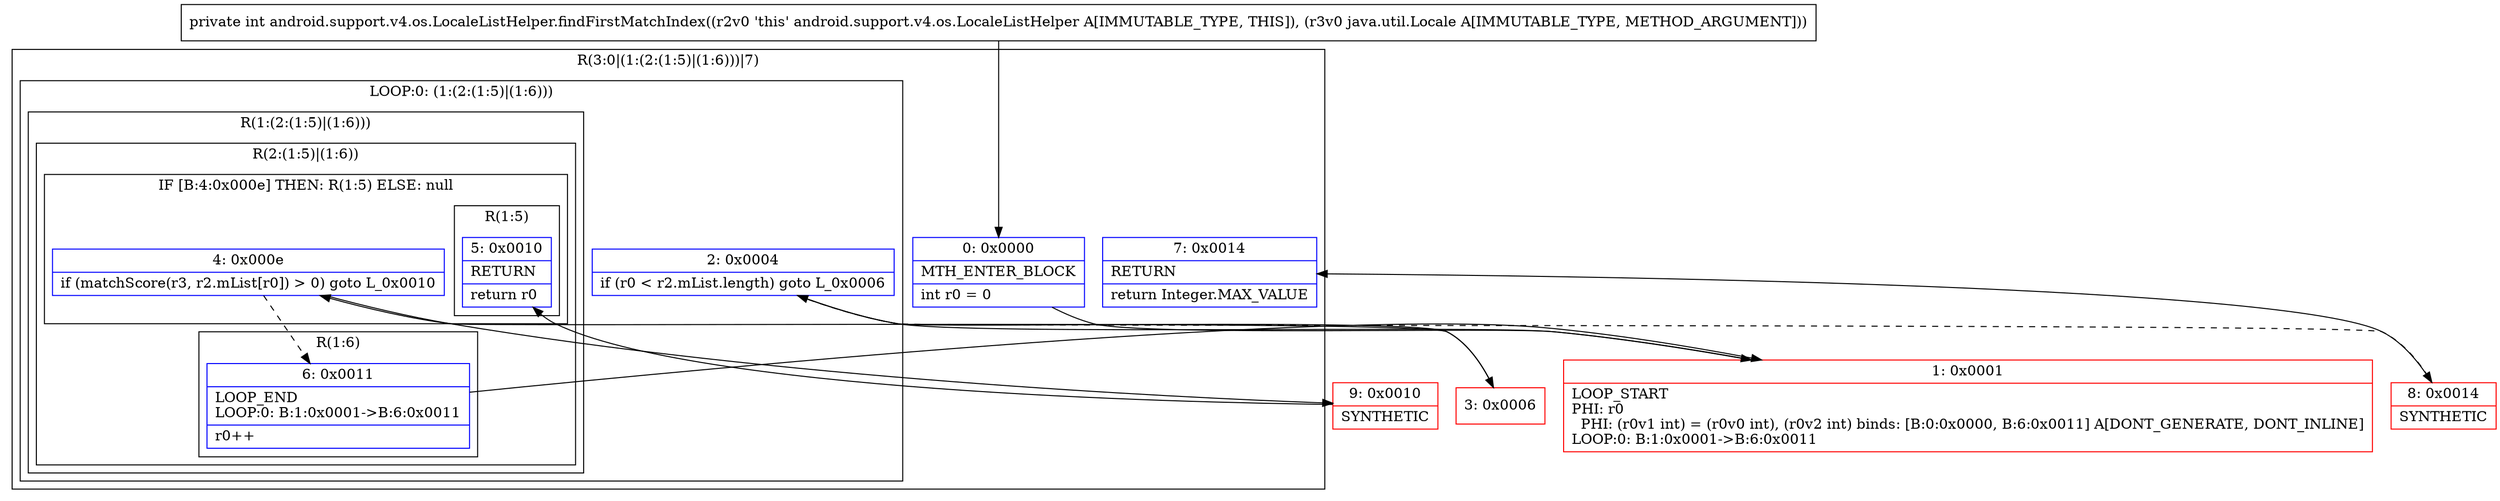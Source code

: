digraph "CFG forandroid.support.v4.os.LocaleListHelper.findFirstMatchIndex(Ljava\/util\/Locale;)I" {
subgraph cluster_Region_1211152334 {
label = "R(3:0|(1:(2:(1:5)|(1:6)))|7)";
node [shape=record,color=blue];
Node_0 [shape=record,label="{0\:\ 0x0000|MTH_ENTER_BLOCK\l|int r0 = 0\l}"];
subgraph cluster_LoopRegion_1333953427 {
label = "LOOP:0: (1:(2:(1:5)|(1:6)))";
node [shape=record,color=blue];
Node_2 [shape=record,label="{2\:\ 0x0004|if (r0 \< r2.mList.length) goto L_0x0006\l}"];
subgraph cluster_Region_191829722 {
label = "R(1:(2:(1:5)|(1:6)))";
node [shape=record,color=blue];
subgraph cluster_Region_1325946290 {
label = "R(2:(1:5)|(1:6))";
node [shape=record,color=blue];
subgraph cluster_IfRegion_959225333 {
label = "IF [B:4:0x000e] THEN: R(1:5) ELSE: null";
node [shape=record,color=blue];
Node_4 [shape=record,label="{4\:\ 0x000e|if (matchScore(r3, r2.mList[r0]) \> 0) goto L_0x0010\l}"];
subgraph cluster_Region_1961874393 {
label = "R(1:5)";
node [shape=record,color=blue];
Node_5 [shape=record,label="{5\:\ 0x0010|RETURN\l|return r0\l}"];
}
}
subgraph cluster_Region_1023507883 {
label = "R(1:6)";
node [shape=record,color=blue];
Node_6 [shape=record,label="{6\:\ 0x0011|LOOP_END\lLOOP:0: B:1:0x0001\-\>B:6:0x0011\l|r0++\l}"];
}
}
}
}
Node_7 [shape=record,label="{7\:\ 0x0014|RETURN\l|return Integer.MAX_VALUE\l}"];
}
Node_1 [shape=record,color=red,label="{1\:\ 0x0001|LOOP_START\lPHI: r0 \l  PHI: (r0v1 int) = (r0v0 int), (r0v2 int) binds: [B:0:0x0000, B:6:0x0011] A[DONT_GENERATE, DONT_INLINE]\lLOOP:0: B:1:0x0001\-\>B:6:0x0011\l}"];
Node_3 [shape=record,color=red,label="{3\:\ 0x0006}"];
Node_8 [shape=record,color=red,label="{8\:\ 0x0014|SYNTHETIC\l}"];
Node_9 [shape=record,color=red,label="{9\:\ 0x0010|SYNTHETIC\l}"];
MethodNode[shape=record,label="{private int android.support.v4.os.LocaleListHelper.findFirstMatchIndex((r2v0 'this' android.support.v4.os.LocaleListHelper A[IMMUTABLE_TYPE, THIS]), (r3v0 java.util.Locale A[IMMUTABLE_TYPE, METHOD_ARGUMENT])) }"];
MethodNode -> Node_0;
Node_0 -> Node_1;
Node_2 -> Node_3;
Node_2 -> Node_8[style=dashed];
Node_4 -> Node_6[style=dashed];
Node_4 -> Node_9;
Node_6 -> Node_1;
Node_1 -> Node_2;
Node_3 -> Node_4;
Node_8 -> Node_7;
Node_9 -> Node_5;
}

